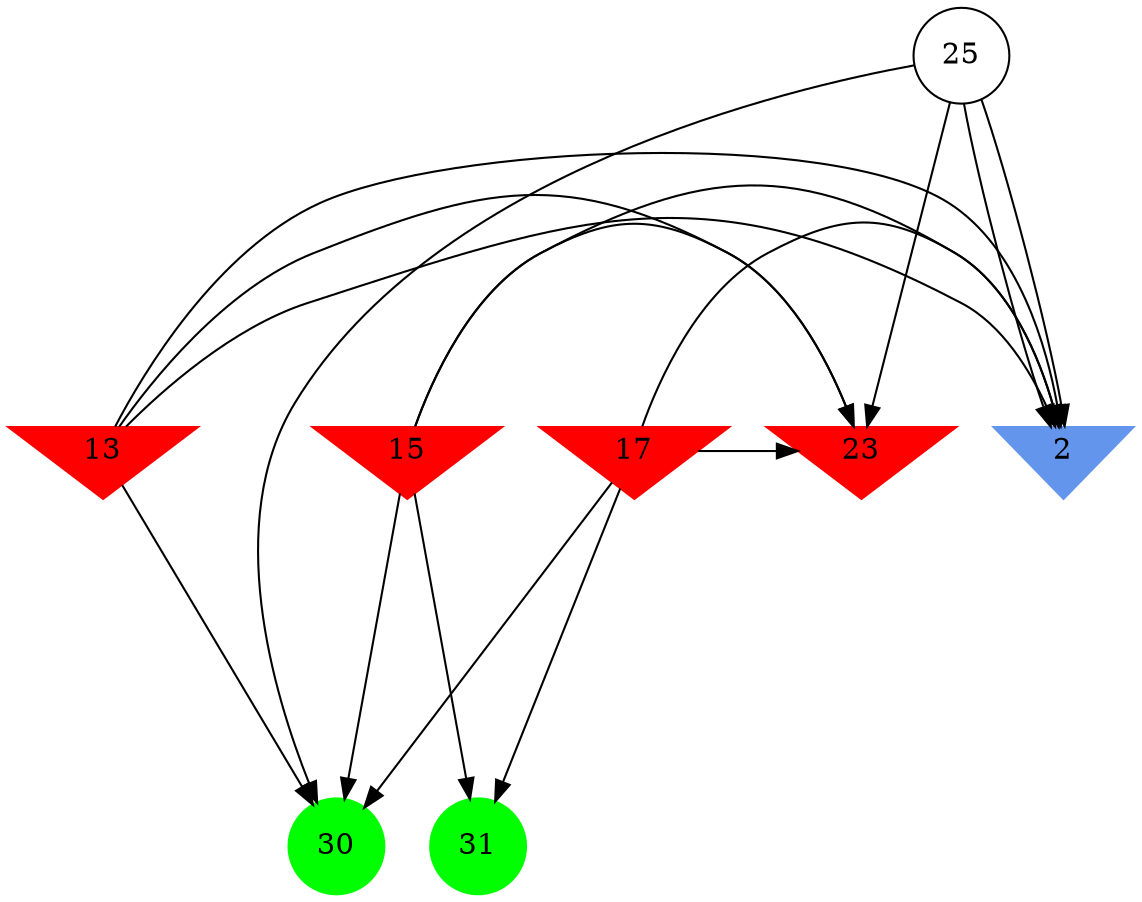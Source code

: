 digraph brain {
	ranksep=2.0;
	2 [shape=invtriangle,style=filled,color=cornflowerblue];
	13 [shape=invtriangle,style=filled,color=red];
	15 [shape=invtriangle,style=filled,color=red];
	17 [shape=invtriangle,style=filled,color=red];
	23 [shape=invtriangle,style=filled,color=red];
	25 [shape=circle,color=black];
	30 [shape=circle,style=filled,color=green];
	31 [shape=circle,style=filled,color=green];
	17	->	2;
	17	->	23;
	17	->	30;
	17	->	31;
	15	->	2;
	15	->	23;
	15	->	30;
	15	->	31;
	25	->	2;
	25	->	2;
	25	->	30;
	25	->	23;
	13	->	2;
	13	->	2;
	13	->	30;
	13	->	23;
	{ rank=same; 2; 13; 15; 17; 23; }
	{ rank=same; 25; }
	{ rank=same; 30; 31; }
}
